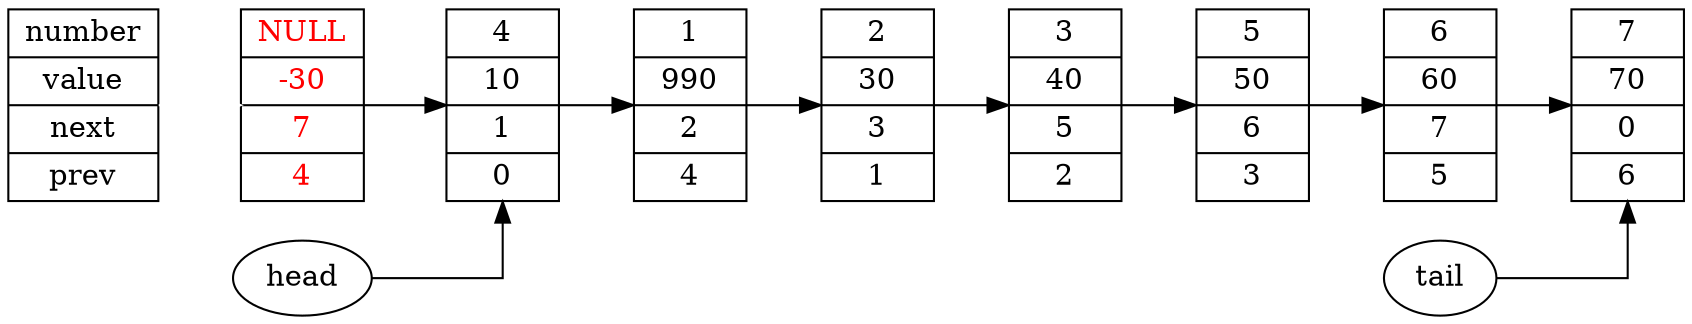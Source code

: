 digraph G{
splines=ortho;
rankdir=LR;
list[shape=record,label=" number | value | next | prev"];
0 [shape=record,label=" NULL | -30 | 7 | 4", fontcolor = red];
1 [shape=record,label=" 1 | 990 | 2 | 4" ];
2 [shape=record,label=" 2 | 30 | 3 | 1" ];
3 [shape=record,label=" 3 | 40 | 5 | 2" ];
4 [shape=record,label=" 4 | 10 | 1 | 0" ];
5 [shape=record,label=" 5 | 50 | 6 | 3" ];
6 [shape=record,label=" 6 | 60 | 7 | 5" ];
7 [shape=record,label=" 7 | 70 | 0 | 6" ];
list -> 0[color=white];
0 -> 4 -> 1 -> 2 -> 3 -> 5 -> 6 -> 7[weight = 1000];
tail -> 7;
head -> 4;
}